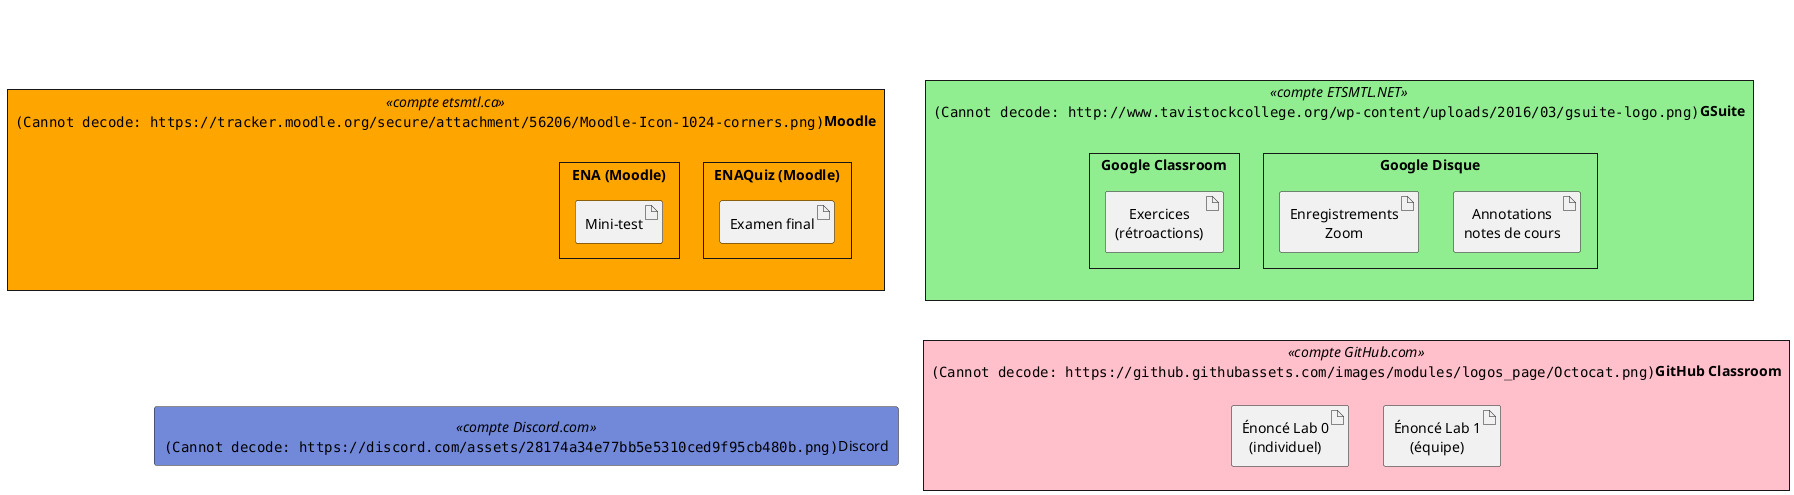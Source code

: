 @startuml OutilsLOG210g01
'left to right direction
skinparam style strictuml
skinparam BackgroundColor transparent
skinparam DefaultTextAlignment center
rectangle "<img:http://www.tavistockcollege.org/wp-content/uploads/2016/03/gsuite-logo.png{scale=0.1}>GSuite" <<compte ETSMTL.NET>> as google #lightgreen {
    rectangle "Google Disque" {
        artifact "Annotations\nnotes de cours"
        artifact "Enregistrements\nZoom"
    }
    rectangle "Google Classroom" {
        artifact "Exercices\n(rétroactions)"
    }
}
rectangle "<img:https://tracker.moodle.org/secure/attachment/56206/Moodle-Icon-1024-corners.png{scale=0.05}>Moodle" <<compte etsmtl.ca>> as moodle #orange{
    rectangle "ENAQuiz (Moodle)" {
        artifact "Examen final"
    }
    rectangle "ENA (Moodle)" {
        artifact "Mini-test"
    } 
}
rectangle "<img:https://github.githubassets.com/images/modules/logos_page/Octocat.png{scale=0.1}>GitHub Classroom" <<compte GitHub.com>> as gh #pink {
    artifact "Énoncé Lab 1\n(équipe)"
    artifact "Énoncé Lab 0\n(individuel)"
}
rectangle "<img:https://discord.com/assets/28174a34e77bb5e5310ced9f95cb480b.png{scale=0.3}>Discord" <<compte Discord.com>> as discord #7289DA


google -[hidden]left- moodle
moodle -[hidden]down- discord
google -[hidden]down- gh
discord -[hidden]r- gh
@enduml